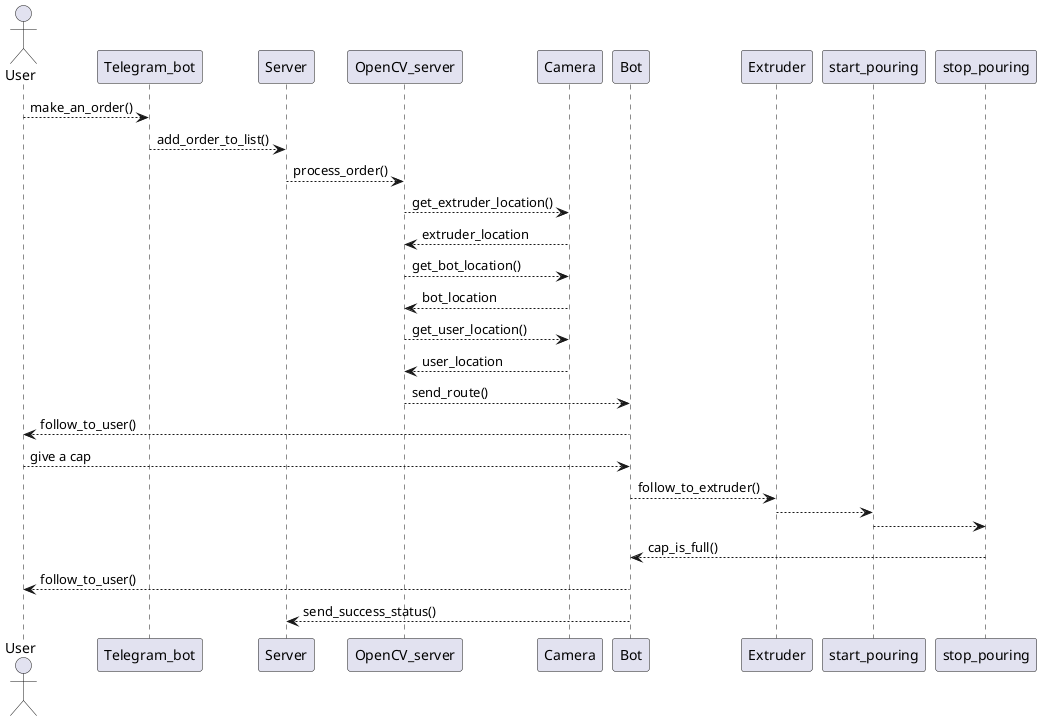 @startuml

actor User


User -->  Telegram_bot : make_an_order()
Telegram_bot --> Server : add_order_to_list()
Server --> OpenCV_server : process_order()
OpenCV_server --> Camera : get_extruder_location()
Camera --> OpenCV_server : extruder_location
OpenCV_server --> Camera : get_bot_location()
Camera --> OpenCV_server : bot_location
OpenCV_server --> Camera : get_user_location()
Camera --> OpenCV_server : user_location
OpenCV_server --> Bot : send_route()
Bot --> User : follow_to_user()
User --> Bot : give a cap
Bot --> Extruder : follow_to_extruder()
Extruder --> start_pouring
start_pouring --> stop_pouring
stop_pouring --> Bot : cap_is_full()
Bot --> User : follow_to_user()
Bot --> Server : send_success_status()


@enduml